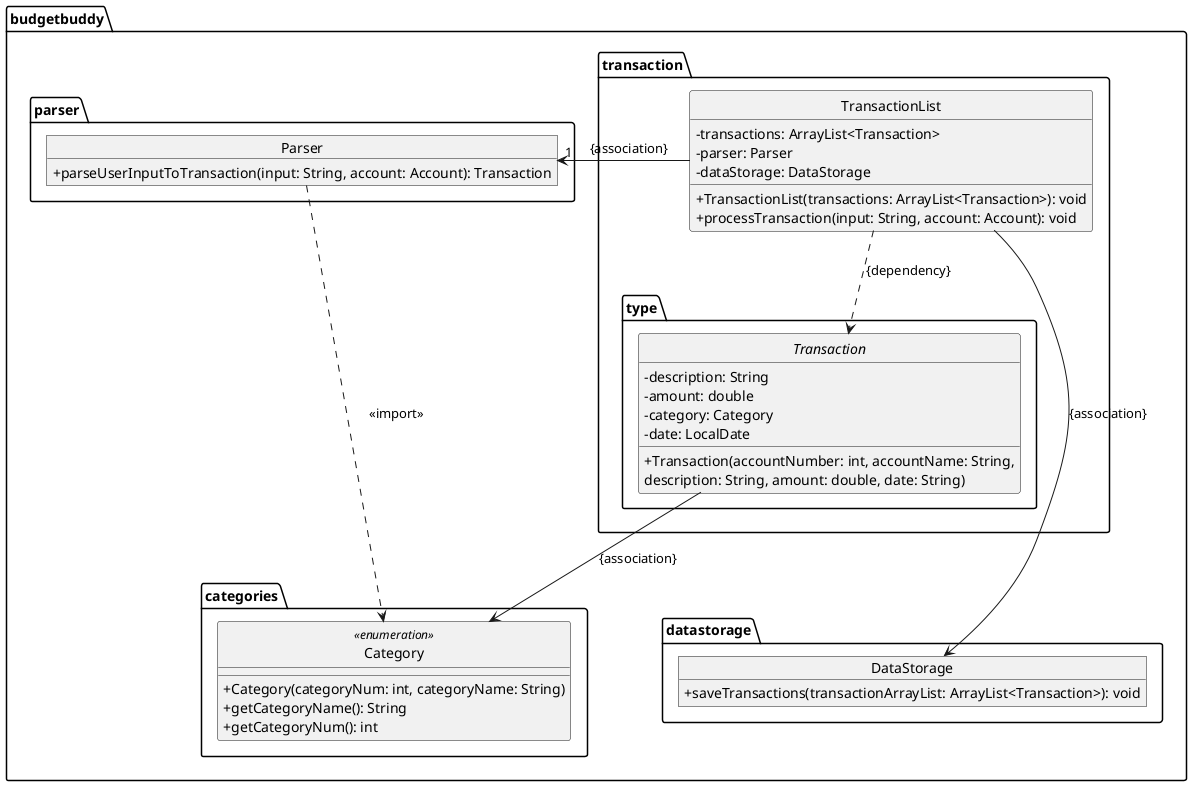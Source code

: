 @startuml
skinparam classAttributeIconSize 0
hide abstract circle
hide class circle
hide enum circle
package budgetbuddy.transaction{
    class TransactionList {
        -transactions: ArrayList<Transaction>
        -parser: Parser
        -dataStorage: DataStorage
        +TransactionList(transactions: ArrayList<Transaction>): void
        +processTransaction(input: String, account: Account): void
    }
}
package budgetbuddy.parser{
    object Parser {
        +parseUserInputToTransaction(input: String, account: Account): Transaction
    }
}

package budgetbuddy.datastorage{
    object DataStorage {
        +saveTransactions(transactionArrayList: ArrayList<Transaction>): void
    }
}

package budgetbuddy.transaction.type {
    abstract class Transaction{
        -description: String
        -amount: double
        -category: Category
        -date: LocalDate
        +Transaction(accountNumber: int, accountName: String,
            description: String, amount: double, date: String)
    }
}

package budgetbuddy.categories {
    enum Category <<enumeration>> {
        +Category(categoryNum: int, categoryName: String)
        +getCategoryName(): String
        +getCategoryNum(): int
    }
}

TransactionList -> "1" Parser: "    {association} "
TransactionList ---> DataStorage: {association}
TransactionList ..> Transaction: {dependency}
Transaction --> Category: {association}
Parser ...> Category: <<import>>
@enduml
